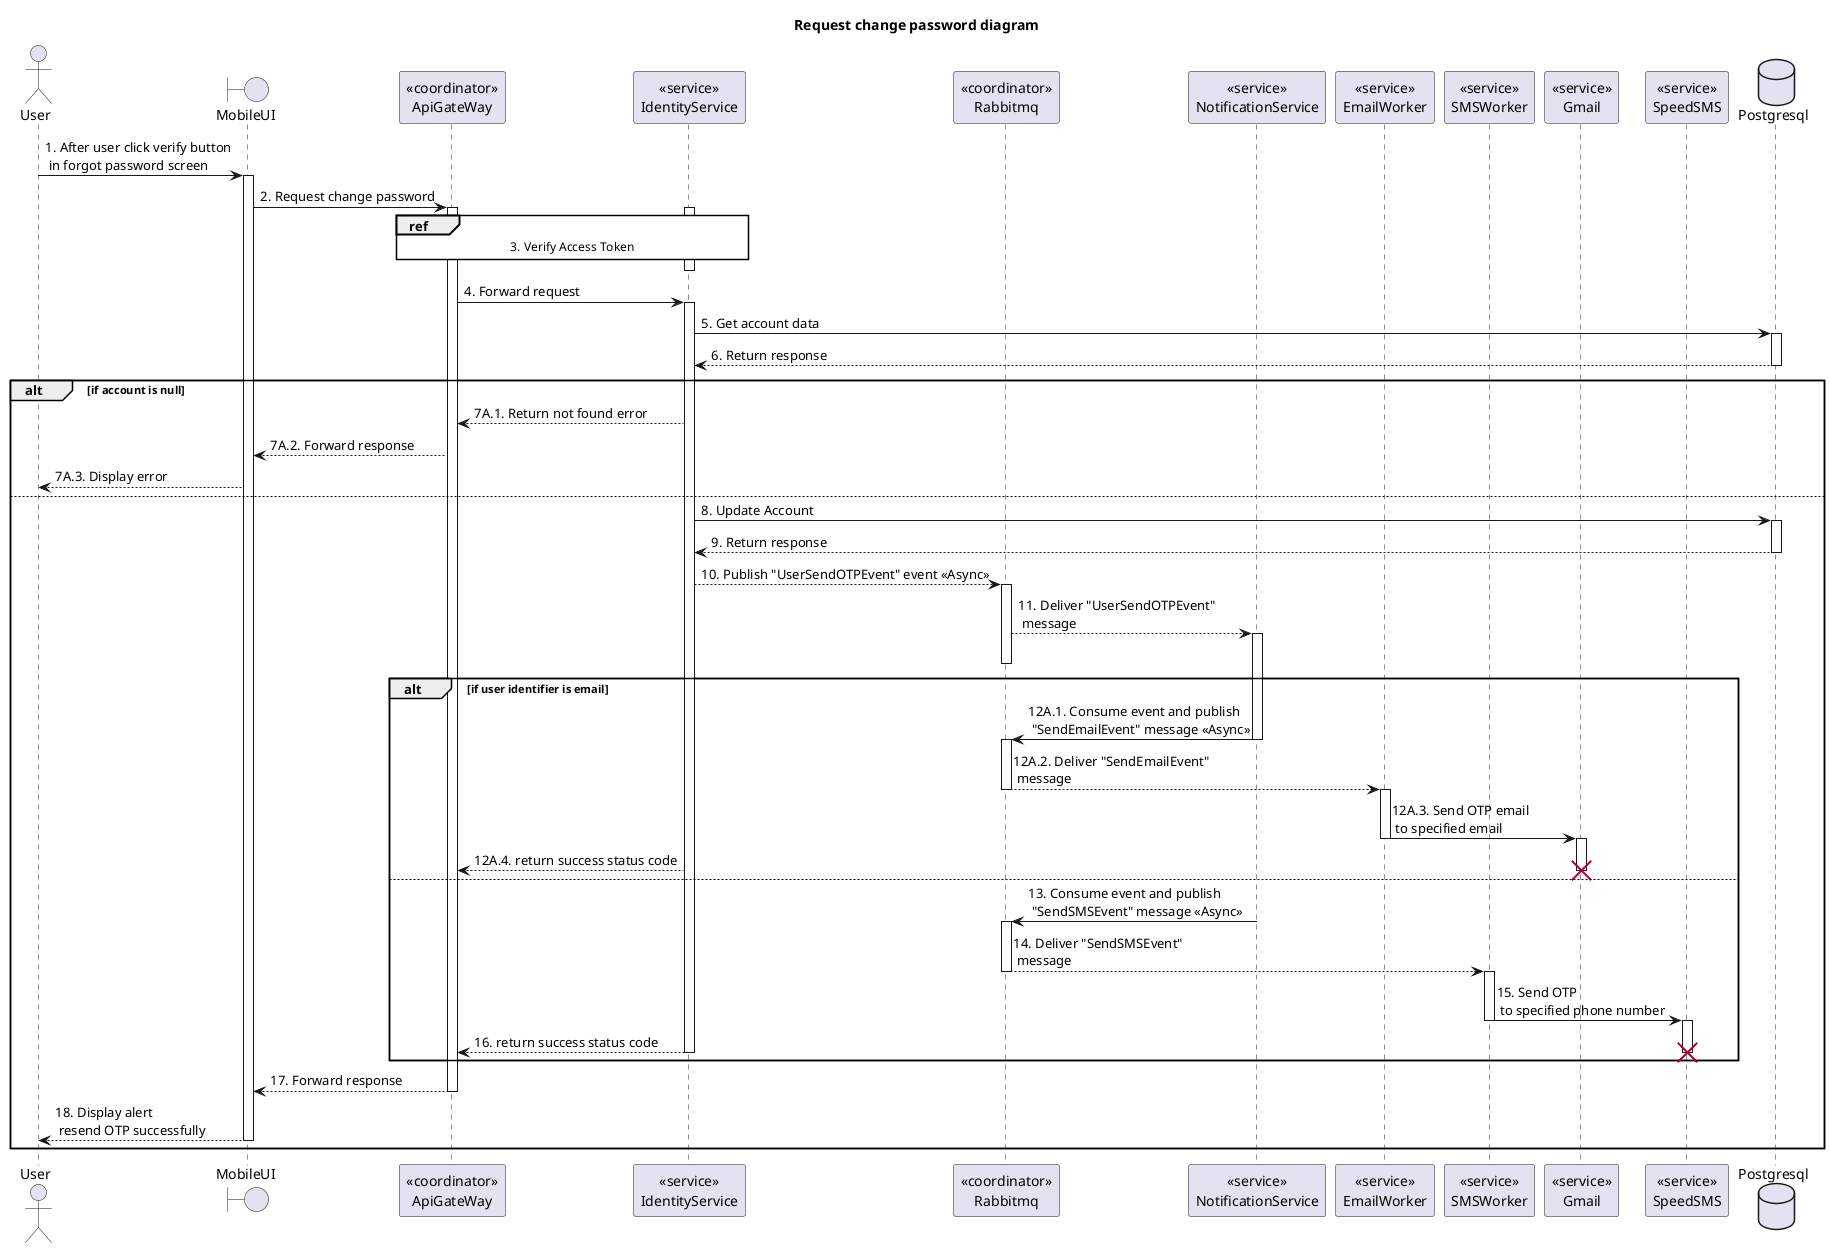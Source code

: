 @startuml Sequence
title "Request change password diagram"

<style>
  sequenceDiagram {
    reference {
      BackGroundColor white
    }
}
</style>

actor User
boundary MobileUI
participant "<<coordinator>>\nApiGateWay" as ApiGateway
participant "<<service>>\nIdentityService" as IdentityService
participant "<<coordinator>>\nRabbitmq" as Rabbitmq
participant "<<service>>\nNotificationService" as NotificationService
participant "<<service>>\nEmailWorker" as EmailWorker
participant "<<service>>\nSMSWorker" as SMSWorker
participant "<<service>>\nGmail" as Gmail
participant "<<service>>\nSpeedSMS" as SpeedSMS
database Postgresql

User -> MobileUI ++: 1. After user click verify button\n in forgot password screen
MobileUI -> ApiGateway ++: 2. Request change password

activate IdentityService
ref over ApiGateway, IdentityService: 3. Verify Access Token
ApiGateway -[hidden]-> IdentityService
deactivate IdentityService

ApiGateway -> IdentityService ++: 4. Forward request
IdentityService -> Postgresql ++: 5. Get account data
IdentityService <-- Postgresql --: 6. Return response

alt if account is null
  ApiGateway <-- IdentityService: 7A.1. Return not found error
  MobileUI <-- ApiGateway: 7A.2. Forward response
  User <-- MobileUI: 7A.3. Display error
else
  IdentityService -> Postgresql ++: 8. Update Account
  IdentityService <-- Postgresql --: 9. Return response
  IdentityService --> Rabbitmq ++: 10. Publish "UserSendOTPEvent" event <<Async>>
  Rabbitmq --> NotificationService: 11. Deliver "UserSendOTPEvent"\n message
  activate NotificationService
  deactivate Rabbitmq

  alt if user identifier is email
    NotificationService -> Rabbitmq: 12A.1. Consume event and publish \n "SendEmailEvent" message <<Async>>
    deactivate NotificationService
    activate Rabbitmq
    Rabbitmq --> EmailWorker: 12A.2. Deliver "SendEmailEvent"\n message
    deactivate Rabbitmq
    activate EmailWorker
    EmailWorker -> Gmail: 12A.3. Send OTP email\n to specified email
    deactivate EmailWorker
    activate Gmail
  
    ApiGateway <-- IdentityService: 12A.4. return success status code
    deactivate Gmail
    destroy Gmail
  else 
    NotificationService -> Rabbitmq: 13. Consume event and publish \n "SendSMSEvent" message <<Async>>
    deactivate NotificationService
    activate Rabbitmq
    Rabbitmq --> SMSWorker: 14. Deliver "SendSMSEvent"\n message
    deactivate Rabbitmq
    activate SMSWorker
    SMSWorker -> SpeedSMS: 15. Send OTP \n to specified phone number
    deactivate SMSWorker
    activate SpeedSMS
  
    ApiGateway <-- IdentityService--: 16. return success status code
    deactivate SpeedSMS
    destroy SpeedSMS
  end

  MobileUI <-- ApiGateway --: 17. Forward response
  User <-- MobileUI --: 18. Display alert\n resend OTP successfully
end

@enduml
